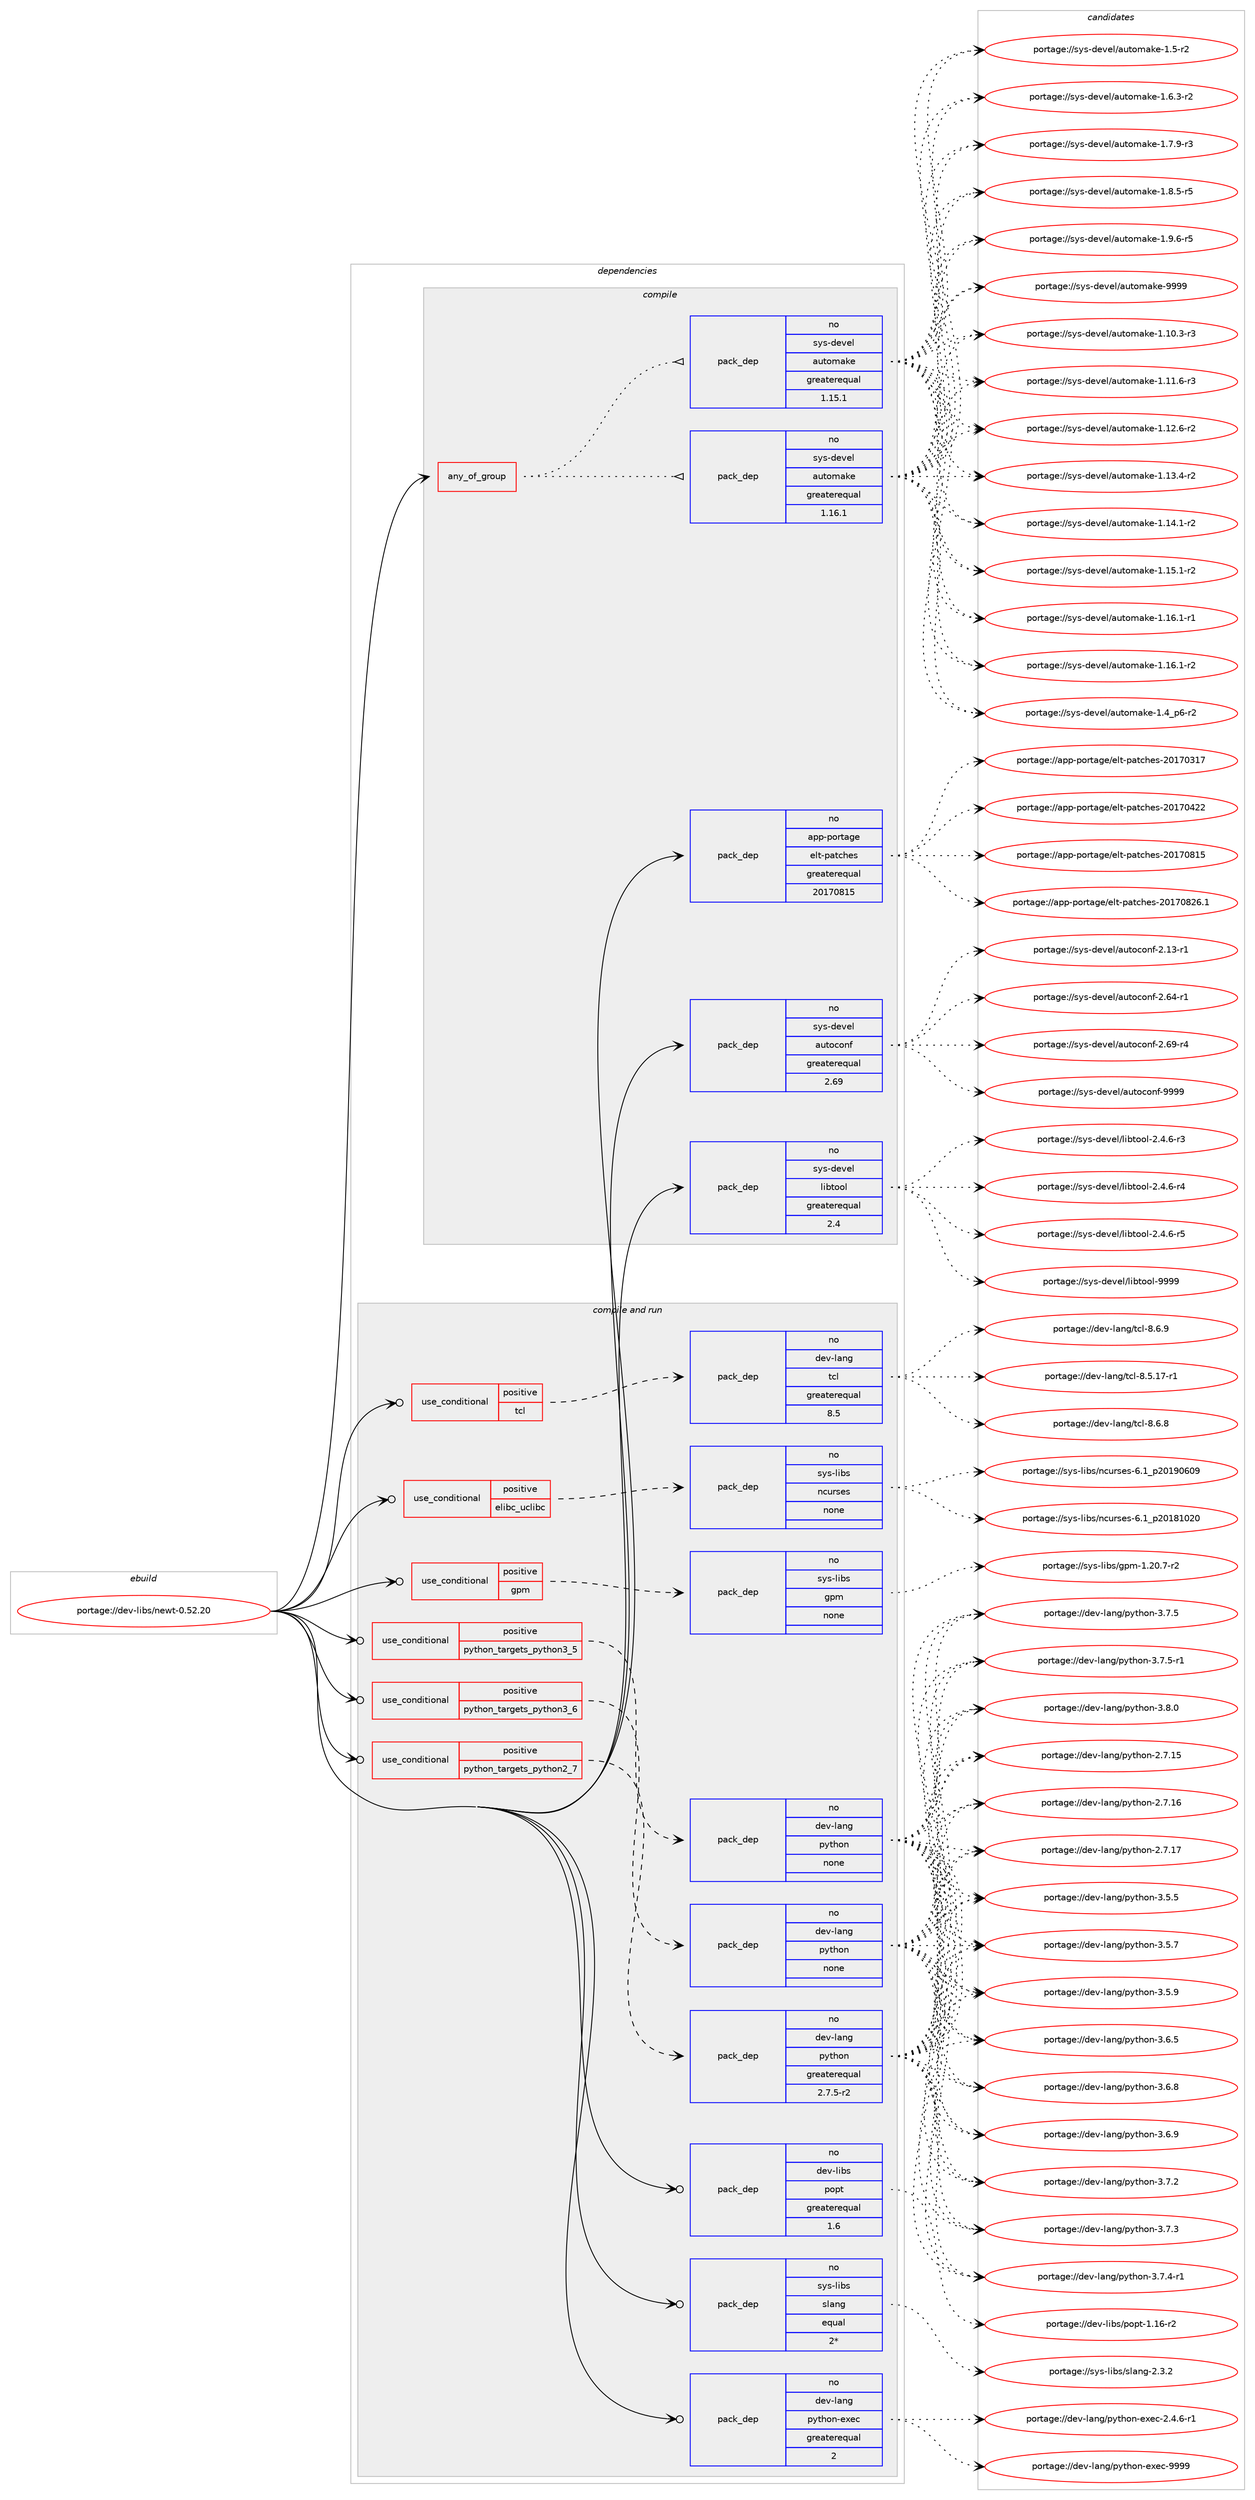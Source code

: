 digraph prolog {

# *************
# Graph options
# *************

newrank=true;
concentrate=true;
compound=true;
graph [rankdir=LR,fontname=Helvetica,fontsize=10,ranksep=1.5];#, ranksep=2.5, nodesep=0.2];
edge  [arrowhead=vee];
node  [fontname=Helvetica,fontsize=10];

# **********
# The ebuild
# **********

subgraph cluster_leftcol {
color=gray;
rank=same;
label=<<i>ebuild</i>>;
id [label="portage://dev-libs/newt-0.52.20", color=red, width=4, href="../dev-libs/newt-0.52.20.svg"];
}

# ****************
# The dependencies
# ****************

subgraph cluster_midcol {
color=gray;
label=<<i>dependencies</i>>;
subgraph cluster_compile {
fillcolor="#eeeeee";
style=filled;
label=<<i>compile</i>>;
subgraph any3034 {
dependency103142 [label=<<TABLE BORDER="0" CELLBORDER="1" CELLSPACING="0" CELLPADDING="4"><TR><TD CELLPADDING="10">any_of_group</TD></TR></TABLE>>, shape=none, color=red];subgraph pack78404 {
dependency103143 [label=<<TABLE BORDER="0" CELLBORDER="1" CELLSPACING="0" CELLPADDING="4" WIDTH="220"><TR><TD ROWSPAN="6" CELLPADDING="30">pack_dep</TD></TR><TR><TD WIDTH="110">no</TD></TR><TR><TD>sys-devel</TD></TR><TR><TD>automake</TD></TR><TR><TD>greaterequal</TD></TR><TR><TD>1.16.1</TD></TR></TABLE>>, shape=none, color=blue];
}
dependency103142:e -> dependency103143:w [weight=20,style="dotted",arrowhead="oinv"];
subgraph pack78405 {
dependency103144 [label=<<TABLE BORDER="0" CELLBORDER="1" CELLSPACING="0" CELLPADDING="4" WIDTH="220"><TR><TD ROWSPAN="6" CELLPADDING="30">pack_dep</TD></TR><TR><TD WIDTH="110">no</TD></TR><TR><TD>sys-devel</TD></TR><TR><TD>automake</TD></TR><TR><TD>greaterequal</TD></TR><TR><TD>1.15.1</TD></TR></TABLE>>, shape=none, color=blue];
}
dependency103142:e -> dependency103144:w [weight=20,style="dotted",arrowhead="oinv"];
}
id:e -> dependency103142:w [weight=20,style="solid",arrowhead="vee"];
subgraph pack78406 {
dependency103145 [label=<<TABLE BORDER="0" CELLBORDER="1" CELLSPACING="0" CELLPADDING="4" WIDTH="220"><TR><TD ROWSPAN="6" CELLPADDING="30">pack_dep</TD></TR><TR><TD WIDTH="110">no</TD></TR><TR><TD>app-portage</TD></TR><TR><TD>elt-patches</TD></TR><TR><TD>greaterequal</TD></TR><TR><TD>20170815</TD></TR></TABLE>>, shape=none, color=blue];
}
id:e -> dependency103145:w [weight=20,style="solid",arrowhead="vee"];
subgraph pack78407 {
dependency103146 [label=<<TABLE BORDER="0" CELLBORDER="1" CELLSPACING="0" CELLPADDING="4" WIDTH="220"><TR><TD ROWSPAN="6" CELLPADDING="30">pack_dep</TD></TR><TR><TD WIDTH="110">no</TD></TR><TR><TD>sys-devel</TD></TR><TR><TD>autoconf</TD></TR><TR><TD>greaterequal</TD></TR><TR><TD>2.69</TD></TR></TABLE>>, shape=none, color=blue];
}
id:e -> dependency103146:w [weight=20,style="solid",arrowhead="vee"];
subgraph pack78408 {
dependency103147 [label=<<TABLE BORDER="0" CELLBORDER="1" CELLSPACING="0" CELLPADDING="4" WIDTH="220"><TR><TD ROWSPAN="6" CELLPADDING="30">pack_dep</TD></TR><TR><TD WIDTH="110">no</TD></TR><TR><TD>sys-devel</TD></TR><TR><TD>libtool</TD></TR><TR><TD>greaterequal</TD></TR><TR><TD>2.4</TD></TR></TABLE>>, shape=none, color=blue];
}
id:e -> dependency103147:w [weight=20,style="solid",arrowhead="vee"];
}
subgraph cluster_compileandrun {
fillcolor="#eeeeee";
style=filled;
label=<<i>compile and run</i>>;
subgraph cond21645 {
dependency103148 [label=<<TABLE BORDER="0" CELLBORDER="1" CELLSPACING="0" CELLPADDING="4"><TR><TD ROWSPAN="3" CELLPADDING="10">use_conditional</TD></TR><TR><TD>positive</TD></TR><TR><TD>elibc_uclibc</TD></TR></TABLE>>, shape=none, color=red];
subgraph pack78409 {
dependency103149 [label=<<TABLE BORDER="0" CELLBORDER="1" CELLSPACING="0" CELLPADDING="4" WIDTH="220"><TR><TD ROWSPAN="6" CELLPADDING="30">pack_dep</TD></TR><TR><TD WIDTH="110">no</TD></TR><TR><TD>sys-libs</TD></TR><TR><TD>ncurses</TD></TR><TR><TD>none</TD></TR><TR><TD></TD></TR></TABLE>>, shape=none, color=blue];
}
dependency103148:e -> dependency103149:w [weight=20,style="dashed",arrowhead="vee"];
}
id:e -> dependency103148:w [weight=20,style="solid",arrowhead="odotvee"];
subgraph cond21646 {
dependency103150 [label=<<TABLE BORDER="0" CELLBORDER="1" CELLSPACING="0" CELLPADDING="4"><TR><TD ROWSPAN="3" CELLPADDING="10">use_conditional</TD></TR><TR><TD>positive</TD></TR><TR><TD>gpm</TD></TR></TABLE>>, shape=none, color=red];
subgraph pack78410 {
dependency103151 [label=<<TABLE BORDER="0" CELLBORDER="1" CELLSPACING="0" CELLPADDING="4" WIDTH="220"><TR><TD ROWSPAN="6" CELLPADDING="30">pack_dep</TD></TR><TR><TD WIDTH="110">no</TD></TR><TR><TD>sys-libs</TD></TR><TR><TD>gpm</TD></TR><TR><TD>none</TD></TR><TR><TD></TD></TR></TABLE>>, shape=none, color=blue];
}
dependency103150:e -> dependency103151:w [weight=20,style="dashed",arrowhead="vee"];
}
id:e -> dependency103150:w [weight=20,style="solid",arrowhead="odotvee"];
subgraph cond21647 {
dependency103152 [label=<<TABLE BORDER="0" CELLBORDER="1" CELLSPACING="0" CELLPADDING="4"><TR><TD ROWSPAN="3" CELLPADDING="10">use_conditional</TD></TR><TR><TD>positive</TD></TR><TR><TD>python_targets_python2_7</TD></TR></TABLE>>, shape=none, color=red];
subgraph pack78411 {
dependency103153 [label=<<TABLE BORDER="0" CELLBORDER="1" CELLSPACING="0" CELLPADDING="4" WIDTH="220"><TR><TD ROWSPAN="6" CELLPADDING="30">pack_dep</TD></TR><TR><TD WIDTH="110">no</TD></TR><TR><TD>dev-lang</TD></TR><TR><TD>python</TD></TR><TR><TD>greaterequal</TD></TR><TR><TD>2.7.5-r2</TD></TR></TABLE>>, shape=none, color=blue];
}
dependency103152:e -> dependency103153:w [weight=20,style="dashed",arrowhead="vee"];
}
id:e -> dependency103152:w [weight=20,style="solid",arrowhead="odotvee"];
subgraph cond21648 {
dependency103154 [label=<<TABLE BORDER="0" CELLBORDER="1" CELLSPACING="0" CELLPADDING="4"><TR><TD ROWSPAN="3" CELLPADDING="10">use_conditional</TD></TR><TR><TD>positive</TD></TR><TR><TD>python_targets_python3_5</TD></TR></TABLE>>, shape=none, color=red];
subgraph pack78412 {
dependency103155 [label=<<TABLE BORDER="0" CELLBORDER="1" CELLSPACING="0" CELLPADDING="4" WIDTH="220"><TR><TD ROWSPAN="6" CELLPADDING="30">pack_dep</TD></TR><TR><TD WIDTH="110">no</TD></TR><TR><TD>dev-lang</TD></TR><TR><TD>python</TD></TR><TR><TD>none</TD></TR><TR><TD></TD></TR></TABLE>>, shape=none, color=blue];
}
dependency103154:e -> dependency103155:w [weight=20,style="dashed",arrowhead="vee"];
}
id:e -> dependency103154:w [weight=20,style="solid",arrowhead="odotvee"];
subgraph cond21649 {
dependency103156 [label=<<TABLE BORDER="0" CELLBORDER="1" CELLSPACING="0" CELLPADDING="4"><TR><TD ROWSPAN="3" CELLPADDING="10">use_conditional</TD></TR><TR><TD>positive</TD></TR><TR><TD>python_targets_python3_6</TD></TR></TABLE>>, shape=none, color=red];
subgraph pack78413 {
dependency103157 [label=<<TABLE BORDER="0" CELLBORDER="1" CELLSPACING="0" CELLPADDING="4" WIDTH="220"><TR><TD ROWSPAN="6" CELLPADDING="30">pack_dep</TD></TR><TR><TD WIDTH="110">no</TD></TR><TR><TD>dev-lang</TD></TR><TR><TD>python</TD></TR><TR><TD>none</TD></TR><TR><TD></TD></TR></TABLE>>, shape=none, color=blue];
}
dependency103156:e -> dependency103157:w [weight=20,style="dashed",arrowhead="vee"];
}
id:e -> dependency103156:w [weight=20,style="solid",arrowhead="odotvee"];
subgraph cond21650 {
dependency103158 [label=<<TABLE BORDER="0" CELLBORDER="1" CELLSPACING="0" CELLPADDING="4"><TR><TD ROWSPAN="3" CELLPADDING="10">use_conditional</TD></TR><TR><TD>positive</TD></TR><TR><TD>tcl</TD></TR></TABLE>>, shape=none, color=red];
subgraph pack78414 {
dependency103159 [label=<<TABLE BORDER="0" CELLBORDER="1" CELLSPACING="0" CELLPADDING="4" WIDTH="220"><TR><TD ROWSPAN="6" CELLPADDING="30">pack_dep</TD></TR><TR><TD WIDTH="110">no</TD></TR><TR><TD>dev-lang</TD></TR><TR><TD>tcl</TD></TR><TR><TD>greaterequal</TD></TR><TR><TD>8.5</TD></TR></TABLE>>, shape=none, color=blue];
}
dependency103158:e -> dependency103159:w [weight=20,style="dashed",arrowhead="vee"];
}
id:e -> dependency103158:w [weight=20,style="solid",arrowhead="odotvee"];
subgraph pack78415 {
dependency103160 [label=<<TABLE BORDER="0" CELLBORDER="1" CELLSPACING="0" CELLPADDING="4" WIDTH="220"><TR><TD ROWSPAN="6" CELLPADDING="30">pack_dep</TD></TR><TR><TD WIDTH="110">no</TD></TR><TR><TD>dev-lang</TD></TR><TR><TD>python-exec</TD></TR><TR><TD>greaterequal</TD></TR><TR><TD>2</TD></TR></TABLE>>, shape=none, color=blue];
}
id:e -> dependency103160:w [weight=20,style="solid",arrowhead="odotvee"];
subgraph pack78416 {
dependency103161 [label=<<TABLE BORDER="0" CELLBORDER="1" CELLSPACING="0" CELLPADDING="4" WIDTH="220"><TR><TD ROWSPAN="6" CELLPADDING="30">pack_dep</TD></TR><TR><TD WIDTH="110">no</TD></TR><TR><TD>dev-libs</TD></TR><TR><TD>popt</TD></TR><TR><TD>greaterequal</TD></TR><TR><TD>1.6</TD></TR></TABLE>>, shape=none, color=blue];
}
id:e -> dependency103161:w [weight=20,style="solid",arrowhead="odotvee"];
subgraph pack78417 {
dependency103162 [label=<<TABLE BORDER="0" CELLBORDER="1" CELLSPACING="0" CELLPADDING="4" WIDTH="220"><TR><TD ROWSPAN="6" CELLPADDING="30">pack_dep</TD></TR><TR><TD WIDTH="110">no</TD></TR><TR><TD>sys-libs</TD></TR><TR><TD>slang</TD></TR><TR><TD>equal</TD></TR><TR><TD>2*</TD></TR></TABLE>>, shape=none, color=blue];
}
id:e -> dependency103162:w [weight=20,style="solid",arrowhead="odotvee"];
}
subgraph cluster_run {
fillcolor="#eeeeee";
style=filled;
label=<<i>run</i>>;
}
}

# **************
# The candidates
# **************

subgraph cluster_choices {
rank=same;
color=gray;
label=<<i>candidates</i>>;

subgraph choice78404 {
color=black;
nodesep=1;
choiceportage11512111545100101118101108479711711611110997107101454946494846514511451 [label="portage://sys-devel/automake-1.10.3-r3", color=red, width=4,href="../sys-devel/automake-1.10.3-r3.svg"];
choiceportage11512111545100101118101108479711711611110997107101454946494946544511451 [label="portage://sys-devel/automake-1.11.6-r3", color=red, width=4,href="../sys-devel/automake-1.11.6-r3.svg"];
choiceportage11512111545100101118101108479711711611110997107101454946495046544511450 [label="portage://sys-devel/automake-1.12.6-r2", color=red, width=4,href="../sys-devel/automake-1.12.6-r2.svg"];
choiceportage11512111545100101118101108479711711611110997107101454946495146524511450 [label="portage://sys-devel/automake-1.13.4-r2", color=red, width=4,href="../sys-devel/automake-1.13.4-r2.svg"];
choiceportage11512111545100101118101108479711711611110997107101454946495246494511450 [label="portage://sys-devel/automake-1.14.1-r2", color=red, width=4,href="../sys-devel/automake-1.14.1-r2.svg"];
choiceportage11512111545100101118101108479711711611110997107101454946495346494511450 [label="portage://sys-devel/automake-1.15.1-r2", color=red, width=4,href="../sys-devel/automake-1.15.1-r2.svg"];
choiceportage11512111545100101118101108479711711611110997107101454946495446494511449 [label="portage://sys-devel/automake-1.16.1-r1", color=red, width=4,href="../sys-devel/automake-1.16.1-r1.svg"];
choiceportage11512111545100101118101108479711711611110997107101454946495446494511450 [label="portage://sys-devel/automake-1.16.1-r2", color=red, width=4,href="../sys-devel/automake-1.16.1-r2.svg"];
choiceportage115121115451001011181011084797117116111109971071014549465295112544511450 [label="portage://sys-devel/automake-1.4_p6-r2", color=red, width=4,href="../sys-devel/automake-1.4_p6-r2.svg"];
choiceportage11512111545100101118101108479711711611110997107101454946534511450 [label="portage://sys-devel/automake-1.5-r2", color=red, width=4,href="../sys-devel/automake-1.5-r2.svg"];
choiceportage115121115451001011181011084797117116111109971071014549465446514511450 [label="portage://sys-devel/automake-1.6.3-r2", color=red, width=4,href="../sys-devel/automake-1.6.3-r2.svg"];
choiceportage115121115451001011181011084797117116111109971071014549465546574511451 [label="portage://sys-devel/automake-1.7.9-r3", color=red, width=4,href="../sys-devel/automake-1.7.9-r3.svg"];
choiceportage115121115451001011181011084797117116111109971071014549465646534511453 [label="portage://sys-devel/automake-1.8.5-r5", color=red, width=4,href="../sys-devel/automake-1.8.5-r5.svg"];
choiceportage115121115451001011181011084797117116111109971071014549465746544511453 [label="portage://sys-devel/automake-1.9.6-r5", color=red, width=4,href="../sys-devel/automake-1.9.6-r5.svg"];
choiceportage115121115451001011181011084797117116111109971071014557575757 [label="portage://sys-devel/automake-9999", color=red, width=4,href="../sys-devel/automake-9999.svg"];
dependency103143:e -> choiceportage11512111545100101118101108479711711611110997107101454946494846514511451:w [style=dotted,weight="100"];
dependency103143:e -> choiceportage11512111545100101118101108479711711611110997107101454946494946544511451:w [style=dotted,weight="100"];
dependency103143:e -> choiceportage11512111545100101118101108479711711611110997107101454946495046544511450:w [style=dotted,weight="100"];
dependency103143:e -> choiceportage11512111545100101118101108479711711611110997107101454946495146524511450:w [style=dotted,weight="100"];
dependency103143:e -> choiceportage11512111545100101118101108479711711611110997107101454946495246494511450:w [style=dotted,weight="100"];
dependency103143:e -> choiceportage11512111545100101118101108479711711611110997107101454946495346494511450:w [style=dotted,weight="100"];
dependency103143:e -> choiceportage11512111545100101118101108479711711611110997107101454946495446494511449:w [style=dotted,weight="100"];
dependency103143:e -> choiceportage11512111545100101118101108479711711611110997107101454946495446494511450:w [style=dotted,weight="100"];
dependency103143:e -> choiceportage115121115451001011181011084797117116111109971071014549465295112544511450:w [style=dotted,weight="100"];
dependency103143:e -> choiceportage11512111545100101118101108479711711611110997107101454946534511450:w [style=dotted,weight="100"];
dependency103143:e -> choiceportage115121115451001011181011084797117116111109971071014549465446514511450:w [style=dotted,weight="100"];
dependency103143:e -> choiceportage115121115451001011181011084797117116111109971071014549465546574511451:w [style=dotted,weight="100"];
dependency103143:e -> choiceportage115121115451001011181011084797117116111109971071014549465646534511453:w [style=dotted,weight="100"];
dependency103143:e -> choiceportage115121115451001011181011084797117116111109971071014549465746544511453:w [style=dotted,weight="100"];
dependency103143:e -> choiceportage115121115451001011181011084797117116111109971071014557575757:w [style=dotted,weight="100"];
}
subgraph choice78405 {
color=black;
nodesep=1;
choiceportage11512111545100101118101108479711711611110997107101454946494846514511451 [label="portage://sys-devel/automake-1.10.3-r3", color=red, width=4,href="../sys-devel/automake-1.10.3-r3.svg"];
choiceportage11512111545100101118101108479711711611110997107101454946494946544511451 [label="portage://sys-devel/automake-1.11.6-r3", color=red, width=4,href="../sys-devel/automake-1.11.6-r3.svg"];
choiceportage11512111545100101118101108479711711611110997107101454946495046544511450 [label="portage://sys-devel/automake-1.12.6-r2", color=red, width=4,href="../sys-devel/automake-1.12.6-r2.svg"];
choiceportage11512111545100101118101108479711711611110997107101454946495146524511450 [label="portage://sys-devel/automake-1.13.4-r2", color=red, width=4,href="../sys-devel/automake-1.13.4-r2.svg"];
choiceportage11512111545100101118101108479711711611110997107101454946495246494511450 [label="portage://sys-devel/automake-1.14.1-r2", color=red, width=4,href="../sys-devel/automake-1.14.1-r2.svg"];
choiceportage11512111545100101118101108479711711611110997107101454946495346494511450 [label="portage://sys-devel/automake-1.15.1-r2", color=red, width=4,href="../sys-devel/automake-1.15.1-r2.svg"];
choiceportage11512111545100101118101108479711711611110997107101454946495446494511449 [label="portage://sys-devel/automake-1.16.1-r1", color=red, width=4,href="../sys-devel/automake-1.16.1-r1.svg"];
choiceportage11512111545100101118101108479711711611110997107101454946495446494511450 [label="portage://sys-devel/automake-1.16.1-r2", color=red, width=4,href="../sys-devel/automake-1.16.1-r2.svg"];
choiceportage115121115451001011181011084797117116111109971071014549465295112544511450 [label="portage://sys-devel/automake-1.4_p6-r2", color=red, width=4,href="../sys-devel/automake-1.4_p6-r2.svg"];
choiceportage11512111545100101118101108479711711611110997107101454946534511450 [label="portage://sys-devel/automake-1.5-r2", color=red, width=4,href="../sys-devel/automake-1.5-r2.svg"];
choiceportage115121115451001011181011084797117116111109971071014549465446514511450 [label="portage://sys-devel/automake-1.6.3-r2", color=red, width=4,href="../sys-devel/automake-1.6.3-r2.svg"];
choiceportage115121115451001011181011084797117116111109971071014549465546574511451 [label="portage://sys-devel/automake-1.7.9-r3", color=red, width=4,href="../sys-devel/automake-1.7.9-r3.svg"];
choiceportage115121115451001011181011084797117116111109971071014549465646534511453 [label="portage://sys-devel/automake-1.8.5-r5", color=red, width=4,href="../sys-devel/automake-1.8.5-r5.svg"];
choiceportage115121115451001011181011084797117116111109971071014549465746544511453 [label="portage://sys-devel/automake-1.9.6-r5", color=red, width=4,href="../sys-devel/automake-1.9.6-r5.svg"];
choiceportage115121115451001011181011084797117116111109971071014557575757 [label="portage://sys-devel/automake-9999", color=red, width=4,href="../sys-devel/automake-9999.svg"];
dependency103144:e -> choiceportage11512111545100101118101108479711711611110997107101454946494846514511451:w [style=dotted,weight="100"];
dependency103144:e -> choiceportage11512111545100101118101108479711711611110997107101454946494946544511451:w [style=dotted,weight="100"];
dependency103144:e -> choiceportage11512111545100101118101108479711711611110997107101454946495046544511450:w [style=dotted,weight="100"];
dependency103144:e -> choiceportage11512111545100101118101108479711711611110997107101454946495146524511450:w [style=dotted,weight="100"];
dependency103144:e -> choiceportage11512111545100101118101108479711711611110997107101454946495246494511450:w [style=dotted,weight="100"];
dependency103144:e -> choiceportage11512111545100101118101108479711711611110997107101454946495346494511450:w [style=dotted,weight="100"];
dependency103144:e -> choiceportage11512111545100101118101108479711711611110997107101454946495446494511449:w [style=dotted,weight="100"];
dependency103144:e -> choiceportage11512111545100101118101108479711711611110997107101454946495446494511450:w [style=dotted,weight="100"];
dependency103144:e -> choiceportage115121115451001011181011084797117116111109971071014549465295112544511450:w [style=dotted,weight="100"];
dependency103144:e -> choiceportage11512111545100101118101108479711711611110997107101454946534511450:w [style=dotted,weight="100"];
dependency103144:e -> choiceportage115121115451001011181011084797117116111109971071014549465446514511450:w [style=dotted,weight="100"];
dependency103144:e -> choiceportage115121115451001011181011084797117116111109971071014549465546574511451:w [style=dotted,weight="100"];
dependency103144:e -> choiceportage115121115451001011181011084797117116111109971071014549465646534511453:w [style=dotted,weight="100"];
dependency103144:e -> choiceportage115121115451001011181011084797117116111109971071014549465746544511453:w [style=dotted,weight="100"];
dependency103144:e -> choiceportage115121115451001011181011084797117116111109971071014557575757:w [style=dotted,weight="100"];
}
subgraph choice78406 {
color=black;
nodesep=1;
choiceportage97112112451121111141169710310147101108116451129711699104101115455048495548514955 [label="portage://app-portage/elt-patches-20170317", color=red, width=4,href="../app-portage/elt-patches-20170317.svg"];
choiceportage97112112451121111141169710310147101108116451129711699104101115455048495548525050 [label="portage://app-portage/elt-patches-20170422", color=red, width=4,href="../app-portage/elt-patches-20170422.svg"];
choiceportage97112112451121111141169710310147101108116451129711699104101115455048495548564953 [label="portage://app-portage/elt-patches-20170815", color=red, width=4,href="../app-portage/elt-patches-20170815.svg"];
choiceportage971121124511211111411697103101471011081164511297116991041011154550484955485650544649 [label="portage://app-portage/elt-patches-20170826.1", color=red, width=4,href="../app-portage/elt-patches-20170826.1.svg"];
dependency103145:e -> choiceportage97112112451121111141169710310147101108116451129711699104101115455048495548514955:w [style=dotted,weight="100"];
dependency103145:e -> choiceportage97112112451121111141169710310147101108116451129711699104101115455048495548525050:w [style=dotted,weight="100"];
dependency103145:e -> choiceportage97112112451121111141169710310147101108116451129711699104101115455048495548564953:w [style=dotted,weight="100"];
dependency103145:e -> choiceportage971121124511211111411697103101471011081164511297116991041011154550484955485650544649:w [style=dotted,weight="100"];
}
subgraph choice78407 {
color=black;
nodesep=1;
choiceportage1151211154510010111810110847971171161119911111010245504649514511449 [label="portage://sys-devel/autoconf-2.13-r1", color=red, width=4,href="../sys-devel/autoconf-2.13-r1.svg"];
choiceportage1151211154510010111810110847971171161119911111010245504654524511449 [label="portage://sys-devel/autoconf-2.64-r1", color=red, width=4,href="../sys-devel/autoconf-2.64-r1.svg"];
choiceportage1151211154510010111810110847971171161119911111010245504654574511452 [label="portage://sys-devel/autoconf-2.69-r4", color=red, width=4,href="../sys-devel/autoconf-2.69-r4.svg"];
choiceportage115121115451001011181011084797117116111991111101024557575757 [label="portage://sys-devel/autoconf-9999", color=red, width=4,href="../sys-devel/autoconf-9999.svg"];
dependency103146:e -> choiceportage1151211154510010111810110847971171161119911111010245504649514511449:w [style=dotted,weight="100"];
dependency103146:e -> choiceportage1151211154510010111810110847971171161119911111010245504654524511449:w [style=dotted,weight="100"];
dependency103146:e -> choiceportage1151211154510010111810110847971171161119911111010245504654574511452:w [style=dotted,weight="100"];
dependency103146:e -> choiceportage115121115451001011181011084797117116111991111101024557575757:w [style=dotted,weight="100"];
}
subgraph choice78408 {
color=black;
nodesep=1;
choiceportage1151211154510010111810110847108105981161111111084550465246544511451 [label="portage://sys-devel/libtool-2.4.6-r3", color=red, width=4,href="../sys-devel/libtool-2.4.6-r3.svg"];
choiceportage1151211154510010111810110847108105981161111111084550465246544511452 [label="portage://sys-devel/libtool-2.4.6-r4", color=red, width=4,href="../sys-devel/libtool-2.4.6-r4.svg"];
choiceportage1151211154510010111810110847108105981161111111084550465246544511453 [label="portage://sys-devel/libtool-2.4.6-r5", color=red, width=4,href="../sys-devel/libtool-2.4.6-r5.svg"];
choiceportage1151211154510010111810110847108105981161111111084557575757 [label="portage://sys-devel/libtool-9999", color=red, width=4,href="../sys-devel/libtool-9999.svg"];
dependency103147:e -> choiceportage1151211154510010111810110847108105981161111111084550465246544511451:w [style=dotted,weight="100"];
dependency103147:e -> choiceportage1151211154510010111810110847108105981161111111084550465246544511452:w [style=dotted,weight="100"];
dependency103147:e -> choiceportage1151211154510010111810110847108105981161111111084550465246544511453:w [style=dotted,weight="100"];
dependency103147:e -> choiceportage1151211154510010111810110847108105981161111111084557575757:w [style=dotted,weight="100"];
}
subgraph choice78409 {
color=black;
nodesep=1;
choiceportage1151211154510810598115471109911711411510111545544649951125048495649485048 [label="portage://sys-libs/ncurses-6.1_p20181020", color=red, width=4,href="../sys-libs/ncurses-6.1_p20181020.svg"];
choiceportage1151211154510810598115471109911711411510111545544649951125048495748544857 [label="portage://sys-libs/ncurses-6.1_p20190609", color=red, width=4,href="../sys-libs/ncurses-6.1_p20190609.svg"];
dependency103149:e -> choiceportage1151211154510810598115471109911711411510111545544649951125048495649485048:w [style=dotted,weight="100"];
dependency103149:e -> choiceportage1151211154510810598115471109911711411510111545544649951125048495748544857:w [style=dotted,weight="100"];
}
subgraph choice78410 {
color=black;
nodesep=1;
choiceportage115121115451081059811547103112109454946504846554511450 [label="portage://sys-libs/gpm-1.20.7-r2", color=red, width=4,href="../sys-libs/gpm-1.20.7-r2.svg"];
dependency103151:e -> choiceportage115121115451081059811547103112109454946504846554511450:w [style=dotted,weight="100"];
}
subgraph choice78411 {
color=black;
nodesep=1;
choiceportage10010111845108971101034711212111610411111045504655464953 [label="portage://dev-lang/python-2.7.15", color=red, width=4,href="../dev-lang/python-2.7.15.svg"];
choiceportage10010111845108971101034711212111610411111045504655464954 [label="portage://dev-lang/python-2.7.16", color=red, width=4,href="../dev-lang/python-2.7.16.svg"];
choiceportage10010111845108971101034711212111610411111045504655464955 [label="portage://dev-lang/python-2.7.17", color=red, width=4,href="../dev-lang/python-2.7.17.svg"];
choiceportage100101118451089711010347112121116104111110455146534653 [label="portage://dev-lang/python-3.5.5", color=red, width=4,href="../dev-lang/python-3.5.5.svg"];
choiceportage100101118451089711010347112121116104111110455146534655 [label="portage://dev-lang/python-3.5.7", color=red, width=4,href="../dev-lang/python-3.5.7.svg"];
choiceportage100101118451089711010347112121116104111110455146534657 [label="portage://dev-lang/python-3.5.9", color=red, width=4,href="../dev-lang/python-3.5.9.svg"];
choiceportage100101118451089711010347112121116104111110455146544653 [label="portage://dev-lang/python-3.6.5", color=red, width=4,href="../dev-lang/python-3.6.5.svg"];
choiceportage100101118451089711010347112121116104111110455146544656 [label="portage://dev-lang/python-3.6.8", color=red, width=4,href="../dev-lang/python-3.6.8.svg"];
choiceportage100101118451089711010347112121116104111110455146544657 [label="portage://dev-lang/python-3.6.9", color=red, width=4,href="../dev-lang/python-3.6.9.svg"];
choiceportage100101118451089711010347112121116104111110455146554650 [label="portage://dev-lang/python-3.7.2", color=red, width=4,href="../dev-lang/python-3.7.2.svg"];
choiceportage100101118451089711010347112121116104111110455146554651 [label="portage://dev-lang/python-3.7.3", color=red, width=4,href="../dev-lang/python-3.7.3.svg"];
choiceportage1001011184510897110103471121211161041111104551465546524511449 [label="portage://dev-lang/python-3.7.4-r1", color=red, width=4,href="../dev-lang/python-3.7.4-r1.svg"];
choiceportage100101118451089711010347112121116104111110455146554653 [label="portage://dev-lang/python-3.7.5", color=red, width=4,href="../dev-lang/python-3.7.5.svg"];
choiceportage1001011184510897110103471121211161041111104551465546534511449 [label="portage://dev-lang/python-3.7.5-r1", color=red, width=4,href="../dev-lang/python-3.7.5-r1.svg"];
choiceportage100101118451089711010347112121116104111110455146564648 [label="portage://dev-lang/python-3.8.0", color=red, width=4,href="../dev-lang/python-3.8.0.svg"];
dependency103153:e -> choiceportage10010111845108971101034711212111610411111045504655464953:w [style=dotted,weight="100"];
dependency103153:e -> choiceportage10010111845108971101034711212111610411111045504655464954:w [style=dotted,weight="100"];
dependency103153:e -> choiceportage10010111845108971101034711212111610411111045504655464955:w [style=dotted,weight="100"];
dependency103153:e -> choiceportage100101118451089711010347112121116104111110455146534653:w [style=dotted,weight="100"];
dependency103153:e -> choiceportage100101118451089711010347112121116104111110455146534655:w [style=dotted,weight="100"];
dependency103153:e -> choiceportage100101118451089711010347112121116104111110455146534657:w [style=dotted,weight="100"];
dependency103153:e -> choiceportage100101118451089711010347112121116104111110455146544653:w [style=dotted,weight="100"];
dependency103153:e -> choiceportage100101118451089711010347112121116104111110455146544656:w [style=dotted,weight="100"];
dependency103153:e -> choiceportage100101118451089711010347112121116104111110455146544657:w [style=dotted,weight="100"];
dependency103153:e -> choiceportage100101118451089711010347112121116104111110455146554650:w [style=dotted,weight="100"];
dependency103153:e -> choiceportage100101118451089711010347112121116104111110455146554651:w [style=dotted,weight="100"];
dependency103153:e -> choiceportage1001011184510897110103471121211161041111104551465546524511449:w [style=dotted,weight="100"];
dependency103153:e -> choiceportage100101118451089711010347112121116104111110455146554653:w [style=dotted,weight="100"];
dependency103153:e -> choiceportage1001011184510897110103471121211161041111104551465546534511449:w [style=dotted,weight="100"];
dependency103153:e -> choiceportage100101118451089711010347112121116104111110455146564648:w [style=dotted,weight="100"];
}
subgraph choice78412 {
color=black;
nodesep=1;
choiceportage10010111845108971101034711212111610411111045504655464953 [label="portage://dev-lang/python-2.7.15", color=red, width=4,href="../dev-lang/python-2.7.15.svg"];
choiceportage10010111845108971101034711212111610411111045504655464954 [label="portage://dev-lang/python-2.7.16", color=red, width=4,href="../dev-lang/python-2.7.16.svg"];
choiceportage10010111845108971101034711212111610411111045504655464955 [label="portage://dev-lang/python-2.7.17", color=red, width=4,href="../dev-lang/python-2.7.17.svg"];
choiceportage100101118451089711010347112121116104111110455146534653 [label="portage://dev-lang/python-3.5.5", color=red, width=4,href="../dev-lang/python-3.5.5.svg"];
choiceportage100101118451089711010347112121116104111110455146534655 [label="portage://dev-lang/python-3.5.7", color=red, width=4,href="../dev-lang/python-3.5.7.svg"];
choiceportage100101118451089711010347112121116104111110455146534657 [label="portage://dev-lang/python-3.5.9", color=red, width=4,href="../dev-lang/python-3.5.9.svg"];
choiceportage100101118451089711010347112121116104111110455146544653 [label="portage://dev-lang/python-3.6.5", color=red, width=4,href="../dev-lang/python-3.6.5.svg"];
choiceportage100101118451089711010347112121116104111110455146544656 [label="portage://dev-lang/python-3.6.8", color=red, width=4,href="../dev-lang/python-3.6.8.svg"];
choiceportage100101118451089711010347112121116104111110455146544657 [label="portage://dev-lang/python-3.6.9", color=red, width=4,href="../dev-lang/python-3.6.9.svg"];
choiceportage100101118451089711010347112121116104111110455146554650 [label="portage://dev-lang/python-3.7.2", color=red, width=4,href="../dev-lang/python-3.7.2.svg"];
choiceportage100101118451089711010347112121116104111110455146554651 [label="portage://dev-lang/python-3.7.3", color=red, width=4,href="../dev-lang/python-3.7.3.svg"];
choiceportage1001011184510897110103471121211161041111104551465546524511449 [label="portage://dev-lang/python-3.7.4-r1", color=red, width=4,href="../dev-lang/python-3.7.4-r1.svg"];
choiceportage100101118451089711010347112121116104111110455146554653 [label="portage://dev-lang/python-3.7.5", color=red, width=4,href="../dev-lang/python-3.7.5.svg"];
choiceportage1001011184510897110103471121211161041111104551465546534511449 [label="portage://dev-lang/python-3.7.5-r1", color=red, width=4,href="../dev-lang/python-3.7.5-r1.svg"];
choiceportage100101118451089711010347112121116104111110455146564648 [label="portage://dev-lang/python-3.8.0", color=red, width=4,href="../dev-lang/python-3.8.0.svg"];
dependency103155:e -> choiceportage10010111845108971101034711212111610411111045504655464953:w [style=dotted,weight="100"];
dependency103155:e -> choiceportage10010111845108971101034711212111610411111045504655464954:w [style=dotted,weight="100"];
dependency103155:e -> choiceportage10010111845108971101034711212111610411111045504655464955:w [style=dotted,weight="100"];
dependency103155:e -> choiceportage100101118451089711010347112121116104111110455146534653:w [style=dotted,weight="100"];
dependency103155:e -> choiceportage100101118451089711010347112121116104111110455146534655:w [style=dotted,weight="100"];
dependency103155:e -> choiceportage100101118451089711010347112121116104111110455146534657:w [style=dotted,weight="100"];
dependency103155:e -> choiceportage100101118451089711010347112121116104111110455146544653:w [style=dotted,weight="100"];
dependency103155:e -> choiceportage100101118451089711010347112121116104111110455146544656:w [style=dotted,weight="100"];
dependency103155:e -> choiceportage100101118451089711010347112121116104111110455146544657:w [style=dotted,weight="100"];
dependency103155:e -> choiceportage100101118451089711010347112121116104111110455146554650:w [style=dotted,weight="100"];
dependency103155:e -> choiceportage100101118451089711010347112121116104111110455146554651:w [style=dotted,weight="100"];
dependency103155:e -> choiceportage1001011184510897110103471121211161041111104551465546524511449:w [style=dotted,weight="100"];
dependency103155:e -> choiceportage100101118451089711010347112121116104111110455146554653:w [style=dotted,weight="100"];
dependency103155:e -> choiceportage1001011184510897110103471121211161041111104551465546534511449:w [style=dotted,weight="100"];
dependency103155:e -> choiceportage100101118451089711010347112121116104111110455146564648:w [style=dotted,weight="100"];
}
subgraph choice78413 {
color=black;
nodesep=1;
choiceportage10010111845108971101034711212111610411111045504655464953 [label="portage://dev-lang/python-2.7.15", color=red, width=4,href="../dev-lang/python-2.7.15.svg"];
choiceportage10010111845108971101034711212111610411111045504655464954 [label="portage://dev-lang/python-2.7.16", color=red, width=4,href="../dev-lang/python-2.7.16.svg"];
choiceportage10010111845108971101034711212111610411111045504655464955 [label="portage://dev-lang/python-2.7.17", color=red, width=4,href="../dev-lang/python-2.7.17.svg"];
choiceportage100101118451089711010347112121116104111110455146534653 [label="portage://dev-lang/python-3.5.5", color=red, width=4,href="../dev-lang/python-3.5.5.svg"];
choiceportage100101118451089711010347112121116104111110455146534655 [label="portage://dev-lang/python-3.5.7", color=red, width=4,href="../dev-lang/python-3.5.7.svg"];
choiceportage100101118451089711010347112121116104111110455146534657 [label="portage://dev-lang/python-3.5.9", color=red, width=4,href="../dev-lang/python-3.5.9.svg"];
choiceportage100101118451089711010347112121116104111110455146544653 [label="portage://dev-lang/python-3.6.5", color=red, width=4,href="../dev-lang/python-3.6.5.svg"];
choiceportage100101118451089711010347112121116104111110455146544656 [label="portage://dev-lang/python-3.6.8", color=red, width=4,href="../dev-lang/python-3.6.8.svg"];
choiceportage100101118451089711010347112121116104111110455146544657 [label="portage://dev-lang/python-3.6.9", color=red, width=4,href="../dev-lang/python-3.6.9.svg"];
choiceportage100101118451089711010347112121116104111110455146554650 [label="portage://dev-lang/python-3.7.2", color=red, width=4,href="../dev-lang/python-3.7.2.svg"];
choiceportage100101118451089711010347112121116104111110455146554651 [label="portage://dev-lang/python-3.7.3", color=red, width=4,href="../dev-lang/python-3.7.3.svg"];
choiceportage1001011184510897110103471121211161041111104551465546524511449 [label="portage://dev-lang/python-3.7.4-r1", color=red, width=4,href="../dev-lang/python-3.7.4-r1.svg"];
choiceportage100101118451089711010347112121116104111110455146554653 [label="portage://dev-lang/python-3.7.5", color=red, width=4,href="../dev-lang/python-3.7.5.svg"];
choiceportage1001011184510897110103471121211161041111104551465546534511449 [label="portage://dev-lang/python-3.7.5-r1", color=red, width=4,href="../dev-lang/python-3.7.5-r1.svg"];
choiceportage100101118451089711010347112121116104111110455146564648 [label="portage://dev-lang/python-3.8.0", color=red, width=4,href="../dev-lang/python-3.8.0.svg"];
dependency103157:e -> choiceportage10010111845108971101034711212111610411111045504655464953:w [style=dotted,weight="100"];
dependency103157:e -> choiceportage10010111845108971101034711212111610411111045504655464954:w [style=dotted,weight="100"];
dependency103157:e -> choiceportage10010111845108971101034711212111610411111045504655464955:w [style=dotted,weight="100"];
dependency103157:e -> choiceportage100101118451089711010347112121116104111110455146534653:w [style=dotted,weight="100"];
dependency103157:e -> choiceportage100101118451089711010347112121116104111110455146534655:w [style=dotted,weight="100"];
dependency103157:e -> choiceportage100101118451089711010347112121116104111110455146534657:w [style=dotted,weight="100"];
dependency103157:e -> choiceportage100101118451089711010347112121116104111110455146544653:w [style=dotted,weight="100"];
dependency103157:e -> choiceportage100101118451089711010347112121116104111110455146544656:w [style=dotted,weight="100"];
dependency103157:e -> choiceportage100101118451089711010347112121116104111110455146544657:w [style=dotted,weight="100"];
dependency103157:e -> choiceportage100101118451089711010347112121116104111110455146554650:w [style=dotted,weight="100"];
dependency103157:e -> choiceportage100101118451089711010347112121116104111110455146554651:w [style=dotted,weight="100"];
dependency103157:e -> choiceportage1001011184510897110103471121211161041111104551465546524511449:w [style=dotted,weight="100"];
dependency103157:e -> choiceportage100101118451089711010347112121116104111110455146554653:w [style=dotted,weight="100"];
dependency103157:e -> choiceportage1001011184510897110103471121211161041111104551465546534511449:w [style=dotted,weight="100"];
dependency103157:e -> choiceportage100101118451089711010347112121116104111110455146564648:w [style=dotted,weight="100"];
}
subgraph choice78414 {
color=black;
nodesep=1;
choiceportage10010111845108971101034711699108455646534649554511449 [label="portage://dev-lang/tcl-8.5.17-r1", color=red, width=4,href="../dev-lang/tcl-8.5.17-r1.svg"];
choiceportage10010111845108971101034711699108455646544656 [label="portage://dev-lang/tcl-8.6.8", color=red, width=4,href="../dev-lang/tcl-8.6.8.svg"];
choiceportage10010111845108971101034711699108455646544657 [label="portage://dev-lang/tcl-8.6.9", color=red, width=4,href="../dev-lang/tcl-8.6.9.svg"];
dependency103159:e -> choiceportage10010111845108971101034711699108455646534649554511449:w [style=dotted,weight="100"];
dependency103159:e -> choiceportage10010111845108971101034711699108455646544656:w [style=dotted,weight="100"];
dependency103159:e -> choiceportage10010111845108971101034711699108455646544657:w [style=dotted,weight="100"];
}
subgraph choice78415 {
color=black;
nodesep=1;
choiceportage10010111845108971101034711212111610411111045101120101994550465246544511449 [label="portage://dev-lang/python-exec-2.4.6-r1", color=red, width=4,href="../dev-lang/python-exec-2.4.6-r1.svg"];
choiceportage10010111845108971101034711212111610411111045101120101994557575757 [label="portage://dev-lang/python-exec-9999", color=red, width=4,href="../dev-lang/python-exec-9999.svg"];
dependency103160:e -> choiceportage10010111845108971101034711212111610411111045101120101994550465246544511449:w [style=dotted,weight="100"];
dependency103160:e -> choiceportage10010111845108971101034711212111610411111045101120101994557575757:w [style=dotted,weight="100"];
}
subgraph choice78416 {
color=black;
nodesep=1;
choiceportage10010111845108105981154711211111211645494649544511450 [label="portage://dev-libs/popt-1.16-r2", color=red, width=4,href="../dev-libs/popt-1.16-r2.svg"];
dependency103161:e -> choiceportage10010111845108105981154711211111211645494649544511450:w [style=dotted,weight="100"];
}
subgraph choice78417 {
color=black;
nodesep=1;
choiceportage11512111545108105981154711510897110103455046514650 [label="portage://sys-libs/slang-2.3.2", color=red, width=4,href="../sys-libs/slang-2.3.2.svg"];
dependency103162:e -> choiceportage11512111545108105981154711510897110103455046514650:w [style=dotted,weight="100"];
}
}

}
